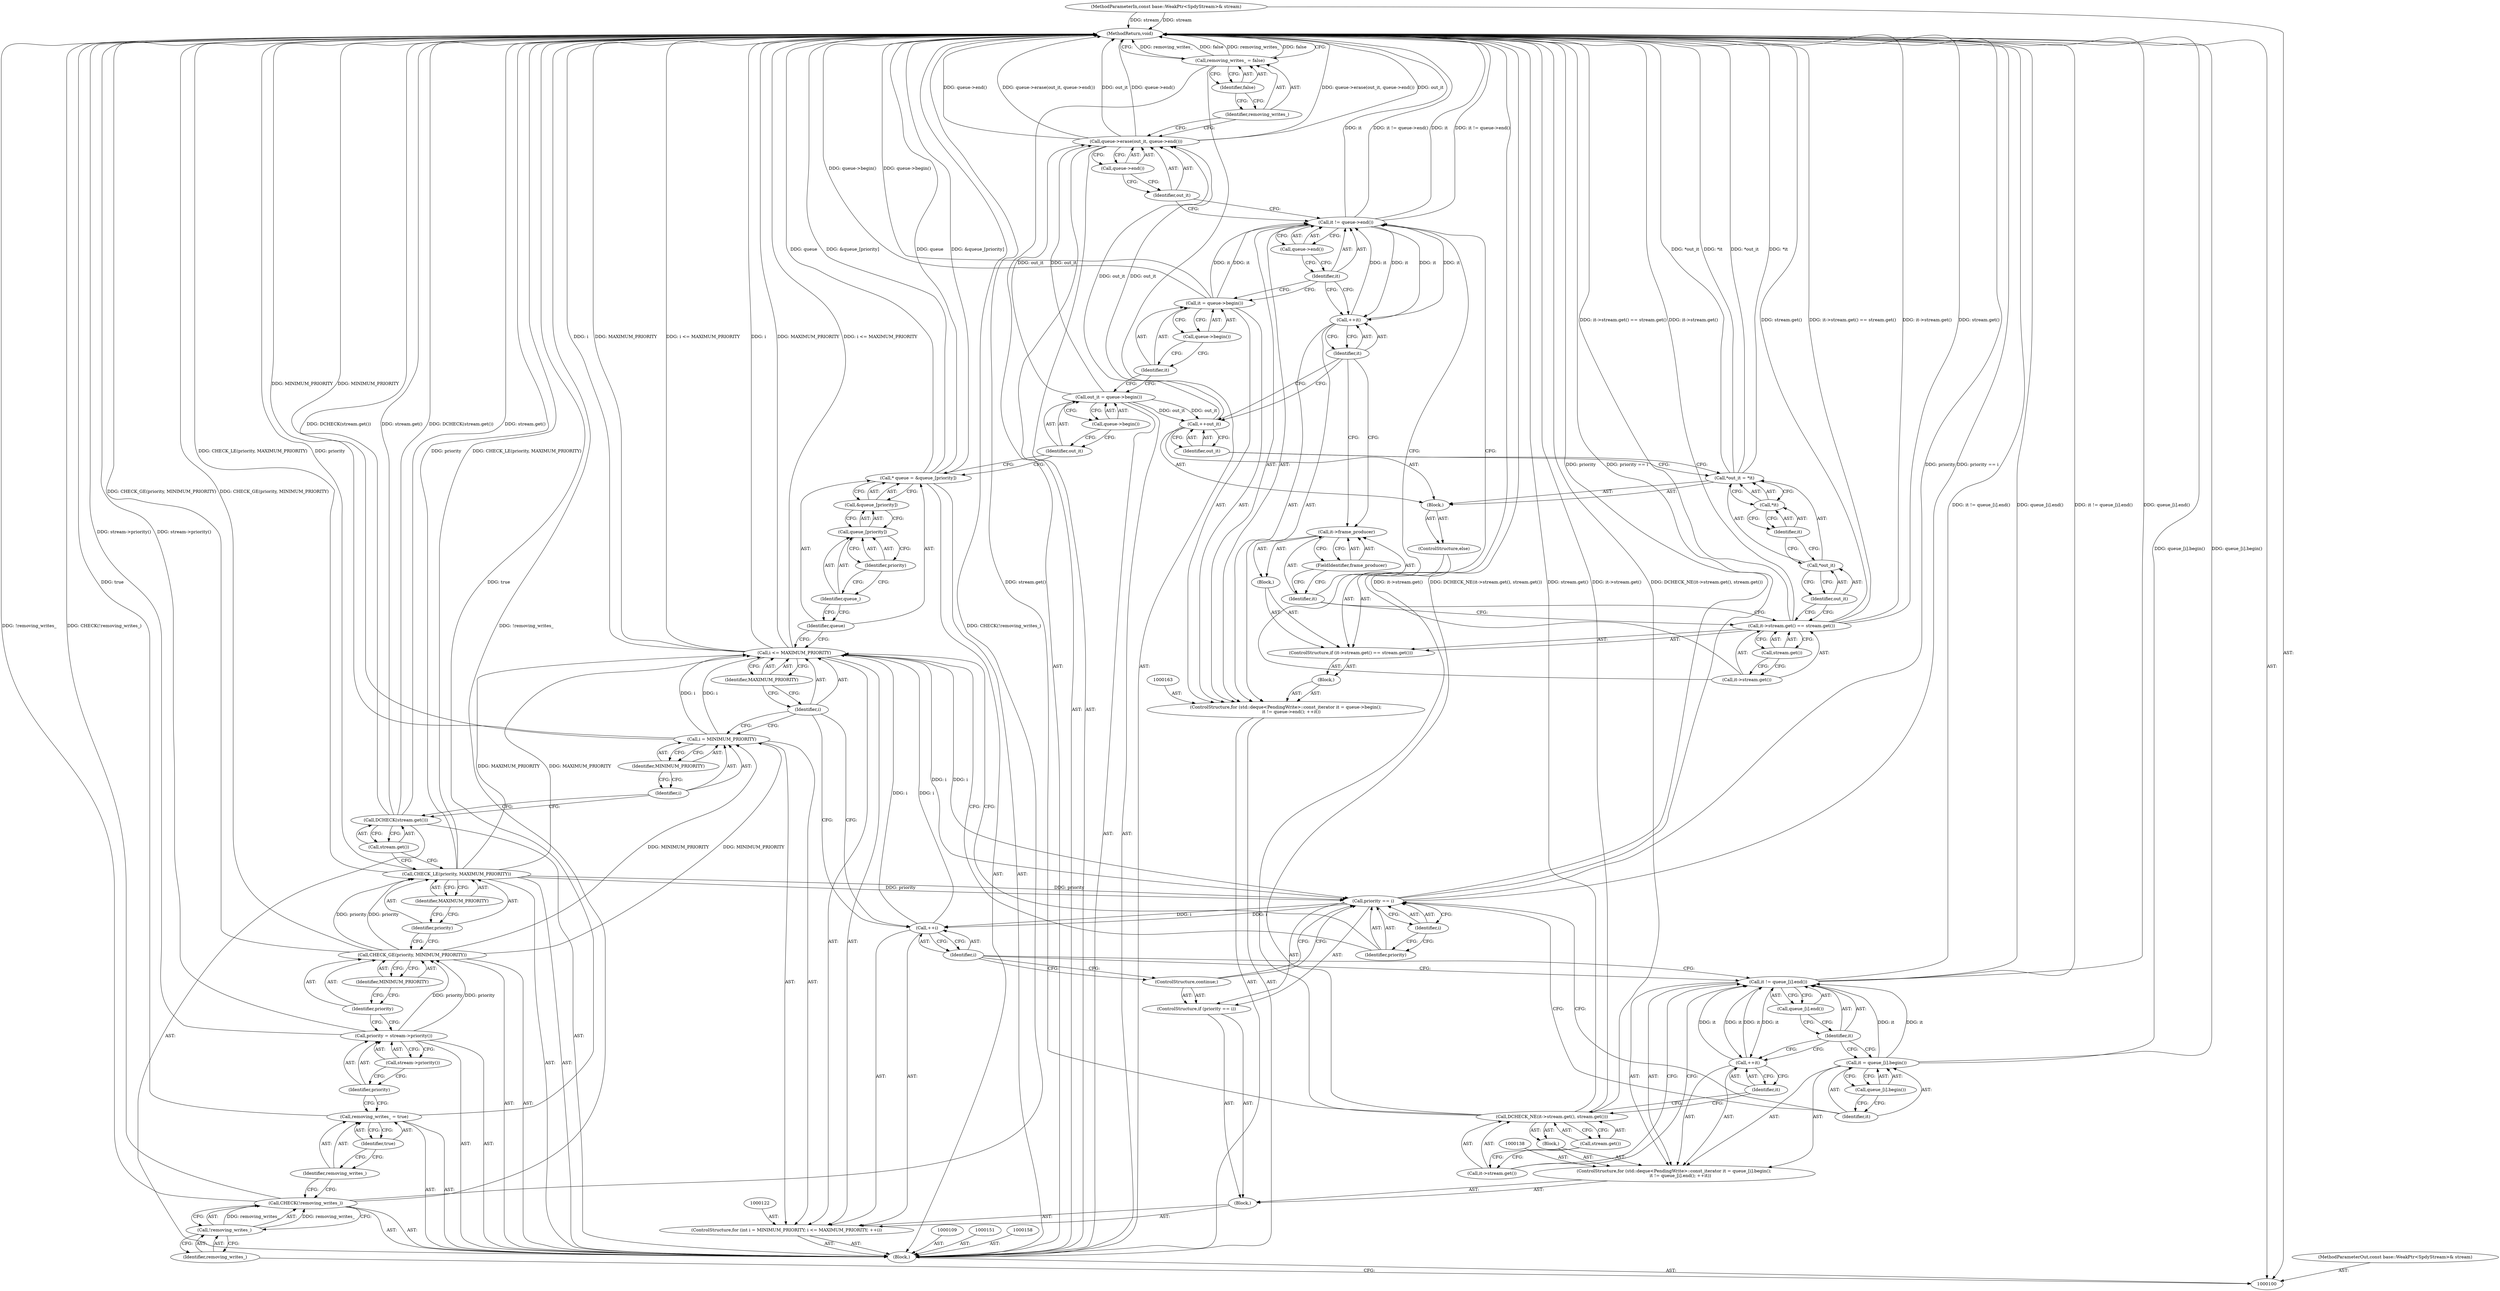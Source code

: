 digraph "1_Chrome_2025798e133f9adc49b65d017dbb5cb2c5cc74c9_0" {
"1000196" [label="(MethodReturn,void)"];
"1000123" [label="(Call,i = MINIMUM_PRIORITY)"];
"1000124" [label="(Identifier,i)"];
"1000125" [label="(Identifier,MINIMUM_PRIORITY)"];
"1000121" [label="(ControlStructure,for (int i = MINIMUM_PRIORITY; i <= MAXIMUM_PRIORITY; ++i))"];
"1000126" [label="(Call,i <= MAXIMUM_PRIORITY)"];
"1000127" [label="(Identifier,i)"];
"1000128" [label="(Identifier,MAXIMUM_PRIORITY)"];
"1000129" [label="(Call,++i)"];
"1000130" [label="(Identifier,i)"];
"1000131" [label="(Block,)"];
"1000135" [label="(Identifier,i)"];
"1000132" [label="(ControlStructure,if (priority == i))"];
"1000133" [label="(Call,priority == i)"];
"1000134" [label="(Identifier,priority)"];
"1000136" [label="(ControlStructure,continue;)"];
"1000137" [label="(ControlStructure,for (std::deque<PendingWrite>::const_iterator it = queue_[i].begin();\n         it != queue_[i].end(); ++it))"];
"1000139" [label="(Call,it = queue_[i].begin())"];
"1000140" [label="(Identifier,it)"];
"1000141" [label="(Call,queue_[i].begin())"];
"1000144" [label="(Call,queue_[i].end())"];
"1000145" [label="(Call,++it)"];
"1000146" [label="(Identifier,it)"];
"1000147" [label="(Block,)"];
"1000142" [label="(Call,it != queue_[i].end())"];
"1000143" [label="(Identifier,it)"];
"1000149" [label="(Call,it->stream.get())"];
"1000150" [label="(Call,stream.get())"];
"1000148" [label="(Call,DCHECK_NE(it->stream.get(), stream.get()))"];
"1000101" [label="(MethodParameterIn,const base::WeakPtr<SpdyStream>& stream)"];
"1000301" [label="(MethodParameterOut,const base::WeakPtr<SpdyStream>& stream)"];
"1000102" [label="(Block,)"];
"1000152" [label="(Call,* queue = &queue_[priority])"];
"1000153" [label="(Identifier,queue)"];
"1000154" [label="(Call,&queue_[priority])"];
"1000155" [label="(Call,queue_[priority])"];
"1000156" [label="(Identifier,queue_)"];
"1000157" [label="(Identifier,priority)"];
"1000159" [label="(Call,out_it = queue->begin())"];
"1000160" [label="(Identifier,out_it)"];
"1000161" [label="(Call,queue->begin())"];
"1000162" [label="(ControlStructure,for (std::deque<PendingWrite>::const_iterator it = queue->begin();\n        it != queue->end(); ++it))"];
"1000164" [label="(Call,it = queue->begin())"];
"1000165" [label="(Identifier,it)"];
"1000166" [label="(Call,queue->begin())"];
"1000169" [label="(Call,queue->end())"];
"1000170" [label="(Call,++it)"];
"1000171" [label="(Identifier,it)"];
"1000172" [label="(Block,)"];
"1000167" [label="(Call,it != queue->end())"];
"1000168" [label="(Identifier,it)"];
"1000176" [label="(Call,stream.get())"];
"1000177" [label="(Block,)"];
"1000173" [label="(ControlStructure,if (it->stream.get() == stream.get()))"];
"1000174" [label="(Call,it->stream.get() == stream.get())"];
"1000175" [label="(Call,it->stream.get())"];
"1000178" [label="(Call,it->frame_producer)"];
"1000179" [label="(Identifier,it)"];
"1000180" [label="(FieldIdentifier,frame_producer)"];
"1000182" [label="(Block,)"];
"1000181" [label="(ControlStructure,else)"];
"1000186" [label="(Call,*it)"];
"1000187" [label="(Identifier,it)"];
"1000183" [label="(Call,*out_it = *it)"];
"1000184" [label="(Call,*out_it)"];
"1000185" [label="(Identifier,out_it)"];
"1000188" [label="(Call,++out_it)"];
"1000189" [label="(Identifier,out_it)"];
"1000103" [label="(Call,CHECK(!removing_writes_))"];
"1000104" [label="(Call,!removing_writes_)"];
"1000105" [label="(Identifier,removing_writes_)"];
"1000191" [label="(Identifier,out_it)"];
"1000192" [label="(Call,queue->end())"];
"1000190" [label="(Call,queue->erase(out_it, queue->end()))"];
"1000195" [label="(Identifier,false)"];
"1000193" [label="(Call,removing_writes_ = false)"];
"1000194" [label="(Identifier,removing_writes_)"];
"1000106" [label="(Call,removing_writes_ = true)"];
"1000107" [label="(Identifier,removing_writes_)"];
"1000108" [label="(Identifier,true)"];
"1000110" [label="(Call,priority = stream->priority())"];
"1000111" [label="(Identifier,priority)"];
"1000112" [label="(Call,stream->priority())"];
"1000114" [label="(Identifier,priority)"];
"1000113" [label="(Call,CHECK_GE(priority, MINIMUM_PRIORITY))"];
"1000115" [label="(Identifier,MINIMUM_PRIORITY)"];
"1000117" [label="(Identifier,priority)"];
"1000116" [label="(Call,CHECK_LE(priority, MAXIMUM_PRIORITY))"];
"1000118" [label="(Identifier,MAXIMUM_PRIORITY)"];
"1000119" [label="(Call,DCHECK(stream.get()))"];
"1000120" [label="(Call,stream.get())"];
"1000196" -> "1000100"  [label="AST: "];
"1000196" -> "1000193"  [label="CFG: "];
"1000142" -> "1000196"  [label="DDG: it != queue_[i].end()"];
"1000142" -> "1000196"  [label="DDG: queue_[i].end()"];
"1000106" -> "1000196"  [label="DDG: true"];
"1000190" -> "1000196"  [label="DDG: queue->erase(out_it, queue->end())"];
"1000190" -> "1000196"  [label="DDG: out_it"];
"1000190" -> "1000196"  [label="DDG: queue->end()"];
"1000103" -> "1000196"  [label="DDG: !removing_writes_"];
"1000103" -> "1000196"  [label="DDG: CHECK(!removing_writes_)"];
"1000152" -> "1000196"  [label="DDG: &queue_[priority]"];
"1000152" -> "1000196"  [label="DDG: queue"];
"1000126" -> "1000196"  [label="DDG: MAXIMUM_PRIORITY"];
"1000126" -> "1000196"  [label="DDG: i <= MAXIMUM_PRIORITY"];
"1000126" -> "1000196"  [label="DDG: i"];
"1000119" -> "1000196"  [label="DDG: DCHECK(stream.get())"];
"1000119" -> "1000196"  [label="DDG: stream.get()"];
"1000116" -> "1000196"  [label="DDG: priority"];
"1000116" -> "1000196"  [label="DDG: CHECK_LE(priority, MAXIMUM_PRIORITY)"];
"1000167" -> "1000196"  [label="DDG: it"];
"1000167" -> "1000196"  [label="DDG: it != queue->end()"];
"1000183" -> "1000196"  [label="DDG: *it"];
"1000183" -> "1000196"  [label="DDG: *out_it"];
"1000123" -> "1000196"  [label="DDG: MINIMUM_PRIORITY"];
"1000193" -> "1000196"  [label="DDG: removing_writes_"];
"1000193" -> "1000196"  [label="DDG: false"];
"1000139" -> "1000196"  [label="DDG: queue_[i].begin()"];
"1000164" -> "1000196"  [label="DDG: queue->begin()"];
"1000133" -> "1000196"  [label="DDG: priority"];
"1000133" -> "1000196"  [label="DDG: priority == i"];
"1000148" -> "1000196"  [label="DDG: it->stream.get()"];
"1000148" -> "1000196"  [label="DDG: DCHECK_NE(it->stream.get(), stream.get())"];
"1000148" -> "1000196"  [label="DDG: stream.get()"];
"1000174" -> "1000196"  [label="DDG: stream.get()"];
"1000174" -> "1000196"  [label="DDG: it->stream.get() == stream.get()"];
"1000174" -> "1000196"  [label="DDG: it->stream.get()"];
"1000110" -> "1000196"  [label="DDG: stream->priority()"];
"1000113" -> "1000196"  [label="DDG: CHECK_GE(priority, MINIMUM_PRIORITY)"];
"1000101" -> "1000196"  [label="DDG: stream"];
"1000123" -> "1000121"  [label="AST: "];
"1000123" -> "1000125"  [label="CFG: "];
"1000124" -> "1000123"  [label="AST: "];
"1000125" -> "1000123"  [label="AST: "];
"1000127" -> "1000123"  [label="CFG: "];
"1000123" -> "1000196"  [label="DDG: MINIMUM_PRIORITY"];
"1000113" -> "1000123"  [label="DDG: MINIMUM_PRIORITY"];
"1000123" -> "1000126"  [label="DDG: i"];
"1000124" -> "1000123"  [label="AST: "];
"1000124" -> "1000119"  [label="CFG: "];
"1000125" -> "1000124"  [label="CFG: "];
"1000125" -> "1000123"  [label="AST: "];
"1000125" -> "1000124"  [label="CFG: "];
"1000123" -> "1000125"  [label="CFG: "];
"1000121" -> "1000102"  [label="AST: "];
"1000122" -> "1000121"  [label="AST: "];
"1000123" -> "1000121"  [label="AST: "];
"1000126" -> "1000121"  [label="AST: "];
"1000129" -> "1000121"  [label="AST: "];
"1000131" -> "1000121"  [label="AST: "];
"1000126" -> "1000121"  [label="AST: "];
"1000126" -> "1000128"  [label="CFG: "];
"1000127" -> "1000126"  [label="AST: "];
"1000128" -> "1000126"  [label="AST: "];
"1000134" -> "1000126"  [label="CFG: "];
"1000153" -> "1000126"  [label="CFG: "];
"1000126" -> "1000196"  [label="DDG: MAXIMUM_PRIORITY"];
"1000126" -> "1000196"  [label="DDG: i <= MAXIMUM_PRIORITY"];
"1000126" -> "1000196"  [label="DDG: i"];
"1000129" -> "1000126"  [label="DDG: i"];
"1000123" -> "1000126"  [label="DDG: i"];
"1000116" -> "1000126"  [label="DDG: MAXIMUM_PRIORITY"];
"1000126" -> "1000133"  [label="DDG: i"];
"1000127" -> "1000126"  [label="AST: "];
"1000127" -> "1000123"  [label="CFG: "];
"1000127" -> "1000129"  [label="CFG: "];
"1000128" -> "1000127"  [label="CFG: "];
"1000128" -> "1000126"  [label="AST: "];
"1000128" -> "1000127"  [label="CFG: "];
"1000126" -> "1000128"  [label="CFG: "];
"1000129" -> "1000121"  [label="AST: "];
"1000129" -> "1000130"  [label="CFG: "];
"1000130" -> "1000129"  [label="AST: "];
"1000127" -> "1000129"  [label="CFG: "];
"1000129" -> "1000126"  [label="DDG: i"];
"1000133" -> "1000129"  [label="DDG: i"];
"1000130" -> "1000129"  [label="AST: "];
"1000130" -> "1000136"  [label="CFG: "];
"1000130" -> "1000142"  [label="CFG: "];
"1000129" -> "1000130"  [label="CFG: "];
"1000131" -> "1000121"  [label="AST: "];
"1000132" -> "1000131"  [label="AST: "];
"1000137" -> "1000131"  [label="AST: "];
"1000135" -> "1000133"  [label="AST: "];
"1000135" -> "1000134"  [label="CFG: "];
"1000133" -> "1000135"  [label="CFG: "];
"1000132" -> "1000131"  [label="AST: "];
"1000133" -> "1000132"  [label="AST: "];
"1000136" -> "1000132"  [label="AST: "];
"1000133" -> "1000132"  [label="AST: "];
"1000133" -> "1000135"  [label="CFG: "];
"1000134" -> "1000133"  [label="AST: "];
"1000135" -> "1000133"  [label="AST: "];
"1000136" -> "1000133"  [label="CFG: "];
"1000140" -> "1000133"  [label="CFG: "];
"1000133" -> "1000196"  [label="DDG: priority"];
"1000133" -> "1000196"  [label="DDG: priority == i"];
"1000133" -> "1000129"  [label="DDG: i"];
"1000116" -> "1000133"  [label="DDG: priority"];
"1000126" -> "1000133"  [label="DDG: i"];
"1000134" -> "1000133"  [label="AST: "];
"1000134" -> "1000126"  [label="CFG: "];
"1000135" -> "1000134"  [label="CFG: "];
"1000136" -> "1000132"  [label="AST: "];
"1000136" -> "1000133"  [label="CFG: "];
"1000130" -> "1000136"  [label="CFG: "];
"1000137" -> "1000131"  [label="AST: "];
"1000138" -> "1000137"  [label="AST: "];
"1000139" -> "1000137"  [label="AST: "];
"1000142" -> "1000137"  [label="AST: "];
"1000145" -> "1000137"  [label="AST: "];
"1000147" -> "1000137"  [label="AST: "];
"1000139" -> "1000137"  [label="AST: "];
"1000139" -> "1000141"  [label="CFG: "];
"1000140" -> "1000139"  [label="AST: "];
"1000141" -> "1000139"  [label="AST: "];
"1000143" -> "1000139"  [label="CFG: "];
"1000139" -> "1000196"  [label="DDG: queue_[i].begin()"];
"1000139" -> "1000142"  [label="DDG: it"];
"1000140" -> "1000139"  [label="AST: "];
"1000140" -> "1000133"  [label="CFG: "];
"1000141" -> "1000140"  [label="CFG: "];
"1000141" -> "1000139"  [label="AST: "];
"1000141" -> "1000140"  [label="CFG: "];
"1000139" -> "1000141"  [label="CFG: "];
"1000144" -> "1000142"  [label="AST: "];
"1000144" -> "1000143"  [label="CFG: "];
"1000142" -> "1000144"  [label="CFG: "];
"1000145" -> "1000137"  [label="AST: "];
"1000145" -> "1000146"  [label="CFG: "];
"1000146" -> "1000145"  [label="AST: "];
"1000143" -> "1000145"  [label="CFG: "];
"1000145" -> "1000142"  [label="DDG: it"];
"1000142" -> "1000145"  [label="DDG: it"];
"1000146" -> "1000145"  [label="AST: "];
"1000146" -> "1000148"  [label="CFG: "];
"1000145" -> "1000146"  [label="CFG: "];
"1000147" -> "1000137"  [label="AST: "];
"1000148" -> "1000147"  [label="AST: "];
"1000142" -> "1000137"  [label="AST: "];
"1000142" -> "1000144"  [label="CFG: "];
"1000143" -> "1000142"  [label="AST: "];
"1000144" -> "1000142"  [label="AST: "];
"1000149" -> "1000142"  [label="CFG: "];
"1000130" -> "1000142"  [label="CFG: "];
"1000142" -> "1000196"  [label="DDG: it != queue_[i].end()"];
"1000142" -> "1000196"  [label="DDG: queue_[i].end()"];
"1000139" -> "1000142"  [label="DDG: it"];
"1000145" -> "1000142"  [label="DDG: it"];
"1000142" -> "1000145"  [label="DDG: it"];
"1000143" -> "1000142"  [label="AST: "];
"1000143" -> "1000139"  [label="CFG: "];
"1000143" -> "1000145"  [label="CFG: "];
"1000144" -> "1000143"  [label="CFG: "];
"1000149" -> "1000148"  [label="AST: "];
"1000149" -> "1000142"  [label="CFG: "];
"1000150" -> "1000149"  [label="CFG: "];
"1000150" -> "1000148"  [label="AST: "];
"1000150" -> "1000149"  [label="CFG: "];
"1000148" -> "1000150"  [label="CFG: "];
"1000148" -> "1000147"  [label="AST: "];
"1000148" -> "1000150"  [label="CFG: "];
"1000149" -> "1000148"  [label="AST: "];
"1000150" -> "1000148"  [label="AST: "];
"1000146" -> "1000148"  [label="CFG: "];
"1000148" -> "1000196"  [label="DDG: it->stream.get()"];
"1000148" -> "1000196"  [label="DDG: DCHECK_NE(it->stream.get(), stream.get())"];
"1000148" -> "1000196"  [label="DDG: stream.get()"];
"1000101" -> "1000100"  [label="AST: "];
"1000101" -> "1000196"  [label="DDG: stream"];
"1000301" -> "1000100"  [label="AST: "];
"1000102" -> "1000100"  [label="AST: "];
"1000103" -> "1000102"  [label="AST: "];
"1000106" -> "1000102"  [label="AST: "];
"1000109" -> "1000102"  [label="AST: "];
"1000110" -> "1000102"  [label="AST: "];
"1000113" -> "1000102"  [label="AST: "];
"1000116" -> "1000102"  [label="AST: "];
"1000119" -> "1000102"  [label="AST: "];
"1000121" -> "1000102"  [label="AST: "];
"1000151" -> "1000102"  [label="AST: "];
"1000152" -> "1000102"  [label="AST: "];
"1000158" -> "1000102"  [label="AST: "];
"1000159" -> "1000102"  [label="AST: "];
"1000162" -> "1000102"  [label="AST: "];
"1000190" -> "1000102"  [label="AST: "];
"1000193" -> "1000102"  [label="AST: "];
"1000152" -> "1000102"  [label="AST: "];
"1000152" -> "1000154"  [label="CFG: "];
"1000153" -> "1000152"  [label="AST: "];
"1000154" -> "1000152"  [label="AST: "];
"1000160" -> "1000152"  [label="CFG: "];
"1000152" -> "1000196"  [label="DDG: &queue_[priority]"];
"1000152" -> "1000196"  [label="DDG: queue"];
"1000153" -> "1000152"  [label="AST: "];
"1000153" -> "1000126"  [label="CFG: "];
"1000156" -> "1000153"  [label="CFG: "];
"1000154" -> "1000152"  [label="AST: "];
"1000154" -> "1000155"  [label="CFG: "];
"1000155" -> "1000154"  [label="AST: "];
"1000152" -> "1000154"  [label="CFG: "];
"1000155" -> "1000154"  [label="AST: "];
"1000155" -> "1000157"  [label="CFG: "];
"1000156" -> "1000155"  [label="AST: "];
"1000157" -> "1000155"  [label="AST: "];
"1000154" -> "1000155"  [label="CFG: "];
"1000156" -> "1000155"  [label="AST: "];
"1000156" -> "1000153"  [label="CFG: "];
"1000157" -> "1000156"  [label="CFG: "];
"1000157" -> "1000155"  [label="AST: "];
"1000157" -> "1000156"  [label="CFG: "];
"1000155" -> "1000157"  [label="CFG: "];
"1000159" -> "1000102"  [label="AST: "];
"1000159" -> "1000161"  [label="CFG: "];
"1000160" -> "1000159"  [label="AST: "];
"1000161" -> "1000159"  [label="AST: "];
"1000165" -> "1000159"  [label="CFG: "];
"1000159" -> "1000188"  [label="DDG: out_it"];
"1000159" -> "1000190"  [label="DDG: out_it"];
"1000160" -> "1000159"  [label="AST: "];
"1000160" -> "1000152"  [label="CFG: "];
"1000161" -> "1000160"  [label="CFG: "];
"1000161" -> "1000159"  [label="AST: "];
"1000161" -> "1000160"  [label="CFG: "];
"1000159" -> "1000161"  [label="CFG: "];
"1000162" -> "1000102"  [label="AST: "];
"1000163" -> "1000162"  [label="AST: "];
"1000164" -> "1000162"  [label="AST: "];
"1000167" -> "1000162"  [label="AST: "];
"1000170" -> "1000162"  [label="AST: "];
"1000172" -> "1000162"  [label="AST: "];
"1000164" -> "1000162"  [label="AST: "];
"1000164" -> "1000166"  [label="CFG: "];
"1000165" -> "1000164"  [label="AST: "];
"1000166" -> "1000164"  [label="AST: "];
"1000168" -> "1000164"  [label="CFG: "];
"1000164" -> "1000196"  [label="DDG: queue->begin()"];
"1000164" -> "1000167"  [label="DDG: it"];
"1000165" -> "1000164"  [label="AST: "];
"1000165" -> "1000159"  [label="CFG: "];
"1000166" -> "1000165"  [label="CFG: "];
"1000166" -> "1000164"  [label="AST: "];
"1000166" -> "1000165"  [label="CFG: "];
"1000164" -> "1000166"  [label="CFG: "];
"1000169" -> "1000167"  [label="AST: "];
"1000169" -> "1000168"  [label="CFG: "];
"1000167" -> "1000169"  [label="CFG: "];
"1000170" -> "1000162"  [label="AST: "];
"1000170" -> "1000171"  [label="CFG: "];
"1000171" -> "1000170"  [label="AST: "];
"1000168" -> "1000170"  [label="CFG: "];
"1000170" -> "1000167"  [label="DDG: it"];
"1000167" -> "1000170"  [label="DDG: it"];
"1000171" -> "1000170"  [label="AST: "];
"1000171" -> "1000178"  [label="CFG: "];
"1000171" -> "1000188"  [label="CFG: "];
"1000170" -> "1000171"  [label="CFG: "];
"1000172" -> "1000162"  [label="AST: "];
"1000173" -> "1000172"  [label="AST: "];
"1000167" -> "1000162"  [label="AST: "];
"1000167" -> "1000169"  [label="CFG: "];
"1000168" -> "1000167"  [label="AST: "];
"1000169" -> "1000167"  [label="AST: "];
"1000175" -> "1000167"  [label="CFG: "];
"1000191" -> "1000167"  [label="CFG: "];
"1000167" -> "1000196"  [label="DDG: it"];
"1000167" -> "1000196"  [label="DDG: it != queue->end()"];
"1000170" -> "1000167"  [label="DDG: it"];
"1000164" -> "1000167"  [label="DDG: it"];
"1000167" -> "1000170"  [label="DDG: it"];
"1000168" -> "1000167"  [label="AST: "];
"1000168" -> "1000164"  [label="CFG: "];
"1000168" -> "1000170"  [label="CFG: "];
"1000169" -> "1000168"  [label="CFG: "];
"1000176" -> "1000174"  [label="AST: "];
"1000176" -> "1000175"  [label="CFG: "];
"1000174" -> "1000176"  [label="CFG: "];
"1000177" -> "1000173"  [label="AST: "];
"1000178" -> "1000177"  [label="AST: "];
"1000173" -> "1000172"  [label="AST: "];
"1000174" -> "1000173"  [label="AST: "];
"1000177" -> "1000173"  [label="AST: "];
"1000181" -> "1000173"  [label="AST: "];
"1000174" -> "1000173"  [label="AST: "];
"1000174" -> "1000176"  [label="CFG: "];
"1000175" -> "1000174"  [label="AST: "];
"1000176" -> "1000174"  [label="AST: "];
"1000179" -> "1000174"  [label="CFG: "];
"1000185" -> "1000174"  [label="CFG: "];
"1000174" -> "1000196"  [label="DDG: stream.get()"];
"1000174" -> "1000196"  [label="DDG: it->stream.get() == stream.get()"];
"1000174" -> "1000196"  [label="DDG: it->stream.get()"];
"1000175" -> "1000174"  [label="AST: "];
"1000175" -> "1000167"  [label="CFG: "];
"1000176" -> "1000175"  [label="CFG: "];
"1000178" -> "1000177"  [label="AST: "];
"1000178" -> "1000180"  [label="CFG: "];
"1000179" -> "1000178"  [label="AST: "];
"1000180" -> "1000178"  [label="AST: "];
"1000171" -> "1000178"  [label="CFG: "];
"1000179" -> "1000178"  [label="AST: "];
"1000179" -> "1000174"  [label="CFG: "];
"1000180" -> "1000179"  [label="CFG: "];
"1000180" -> "1000178"  [label="AST: "];
"1000180" -> "1000179"  [label="CFG: "];
"1000178" -> "1000180"  [label="CFG: "];
"1000182" -> "1000181"  [label="AST: "];
"1000183" -> "1000182"  [label="AST: "];
"1000188" -> "1000182"  [label="AST: "];
"1000181" -> "1000173"  [label="AST: "];
"1000182" -> "1000181"  [label="AST: "];
"1000186" -> "1000183"  [label="AST: "];
"1000186" -> "1000187"  [label="CFG: "];
"1000187" -> "1000186"  [label="AST: "];
"1000183" -> "1000186"  [label="CFG: "];
"1000187" -> "1000186"  [label="AST: "];
"1000187" -> "1000184"  [label="CFG: "];
"1000186" -> "1000187"  [label="CFG: "];
"1000183" -> "1000182"  [label="AST: "];
"1000183" -> "1000186"  [label="CFG: "];
"1000184" -> "1000183"  [label="AST: "];
"1000186" -> "1000183"  [label="AST: "];
"1000189" -> "1000183"  [label="CFG: "];
"1000183" -> "1000196"  [label="DDG: *it"];
"1000183" -> "1000196"  [label="DDG: *out_it"];
"1000184" -> "1000183"  [label="AST: "];
"1000184" -> "1000185"  [label="CFG: "];
"1000185" -> "1000184"  [label="AST: "];
"1000187" -> "1000184"  [label="CFG: "];
"1000185" -> "1000184"  [label="AST: "];
"1000185" -> "1000174"  [label="CFG: "];
"1000184" -> "1000185"  [label="CFG: "];
"1000188" -> "1000182"  [label="AST: "];
"1000188" -> "1000189"  [label="CFG: "];
"1000189" -> "1000188"  [label="AST: "];
"1000171" -> "1000188"  [label="CFG: "];
"1000159" -> "1000188"  [label="DDG: out_it"];
"1000188" -> "1000190"  [label="DDG: out_it"];
"1000189" -> "1000188"  [label="AST: "];
"1000189" -> "1000183"  [label="CFG: "];
"1000188" -> "1000189"  [label="CFG: "];
"1000103" -> "1000102"  [label="AST: "];
"1000103" -> "1000104"  [label="CFG: "];
"1000104" -> "1000103"  [label="AST: "];
"1000107" -> "1000103"  [label="CFG: "];
"1000103" -> "1000196"  [label="DDG: !removing_writes_"];
"1000103" -> "1000196"  [label="DDG: CHECK(!removing_writes_)"];
"1000104" -> "1000103"  [label="DDG: removing_writes_"];
"1000104" -> "1000103"  [label="AST: "];
"1000104" -> "1000105"  [label="CFG: "];
"1000105" -> "1000104"  [label="AST: "];
"1000103" -> "1000104"  [label="CFG: "];
"1000104" -> "1000103"  [label="DDG: removing_writes_"];
"1000105" -> "1000104"  [label="AST: "];
"1000105" -> "1000100"  [label="CFG: "];
"1000104" -> "1000105"  [label="CFG: "];
"1000191" -> "1000190"  [label="AST: "];
"1000191" -> "1000167"  [label="CFG: "];
"1000192" -> "1000191"  [label="CFG: "];
"1000192" -> "1000190"  [label="AST: "];
"1000192" -> "1000191"  [label="CFG: "];
"1000190" -> "1000192"  [label="CFG: "];
"1000190" -> "1000102"  [label="AST: "];
"1000190" -> "1000192"  [label="CFG: "];
"1000191" -> "1000190"  [label="AST: "];
"1000192" -> "1000190"  [label="AST: "];
"1000194" -> "1000190"  [label="CFG: "];
"1000190" -> "1000196"  [label="DDG: queue->erase(out_it, queue->end())"];
"1000190" -> "1000196"  [label="DDG: out_it"];
"1000190" -> "1000196"  [label="DDG: queue->end()"];
"1000159" -> "1000190"  [label="DDG: out_it"];
"1000188" -> "1000190"  [label="DDG: out_it"];
"1000195" -> "1000193"  [label="AST: "];
"1000195" -> "1000194"  [label="CFG: "];
"1000193" -> "1000195"  [label="CFG: "];
"1000193" -> "1000102"  [label="AST: "];
"1000193" -> "1000195"  [label="CFG: "];
"1000194" -> "1000193"  [label="AST: "];
"1000195" -> "1000193"  [label="AST: "];
"1000196" -> "1000193"  [label="CFG: "];
"1000193" -> "1000196"  [label="DDG: removing_writes_"];
"1000193" -> "1000196"  [label="DDG: false"];
"1000194" -> "1000193"  [label="AST: "];
"1000194" -> "1000190"  [label="CFG: "];
"1000195" -> "1000194"  [label="CFG: "];
"1000106" -> "1000102"  [label="AST: "];
"1000106" -> "1000108"  [label="CFG: "];
"1000107" -> "1000106"  [label="AST: "];
"1000108" -> "1000106"  [label="AST: "];
"1000111" -> "1000106"  [label="CFG: "];
"1000106" -> "1000196"  [label="DDG: true"];
"1000107" -> "1000106"  [label="AST: "];
"1000107" -> "1000103"  [label="CFG: "];
"1000108" -> "1000107"  [label="CFG: "];
"1000108" -> "1000106"  [label="AST: "];
"1000108" -> "1000107"  [label="CFG: "];
"1000106" -> "1000108"  [label="CFG: "];
"1000110" -> "1000102"  [label="AST: "];
"1000110" -> "1000112"  [label="CFG: "];
"1000111" -> "1000110"  [label="AST: "];
"1000112" -> "1000110"  [label="AST: "];
"1000114" -> "1000110"  [label="CFG: "];
"1000110" -> "1000196"  [label="DDG: stream->priority()"];
"1000110" -> "1000113"  [label="DDG: priority"];
"1000111" -> "1000110"  [label="AST: "];
"1000111" -> "1000106"  [label="CFG: "];
"1000112" -> "1000111"  [label="CFG: "];
"1000112" -> "1000110"  [label="AST: "];
"1000112" -> "1000111"  [label="CFG: "];
"1000110" -> "1000112"  [label="CFG: "];
"1000114" -> "1000113"  [label="AST: "];
"1000114" -> "1000110"  [label="CFG: "];
"1000115" -> "1000114"  [label="CFG: "];
"1000113" -> "1000102"  [label="AST: "];
"1000113" -> "1000115"  [label="CFG: "];
"1000114" -> "1000113"  [label="AST: "];
"1000115" -> "1000113"  [label="AST: "];
"1000117" -> "1000113"  [label="CFG: "];
"1000113" -> "1000196"  [label="DDG: CHECK_GE(priority, MINIMUM_PRIORITY)"];
"1000110" -> "1000113"  [label="DDG: priority"];
"1000113" -> "1000116"  [label="DDG: priority"];
"1000113" -> "1000123"  [label="DDG: MINIMUM_PRIORITY"];
"1000115" -> "1000113"  [label="AST: "];
"1000115" -> "1000114"  [label="CFG: "];
"1000113" -> "1000115"  [label="CFG: "];
"1000117" -> "1000116"  [label="AST: "];
"1000117" -> "1000113"  [label="CFG: "];
"1000118" -> "1000117"  [label="CFG: "];
"1000116" -> "1000102"  [label="AST: "];
"1000116" -> "1000118"  [label="CFG: "];
"1000117" -> "1000116"  [label="AST: "];
"1000118" -> "1000116"  [label="AST: "];
"1000120" -> "1000116"  [label="CFG: "];
"1000116" -> "1000196"  [label="DDG: priority"];
"1000116" -> "1000196"  [label="DDG: CHECK_LE(priority, MAXIMUM_PRIORITY)"];
"1000113" -> "1000116"  [label="DDG: priority"];
"1000116" -> "1000126"  [label="DDG: MAXIMUM_PRIORITY"];
"1000116" -> "1000133"  [label="DDG: priority"];
"1000118" -> "1000116"  [label="AST: "];
"1000118" -> "1000117"  [label="CFG: "];
"1000116" -> "1000118"  [label="CFG: "];
"1000119" -> "1000102"  [label="AST: "];
"1000119" -> "1000120"  [label="CFG: "];
"1000120" -> "1000119"  [label="AST: "];
"1000124" -> "1000119"  [label="CFG: "];
"1000119" -> "1000196"  [label="DDG: DCHECK(stream.get())"];
"1000119" -> "1000196"  [label="DDG: stream.get()"];
"1000120" -> "1000119"  [label="AST: "];
"1000120" -> "1000116"  [label="CFG: "];
"1000119" -> "1000120"  [label="CFG: "];
}
